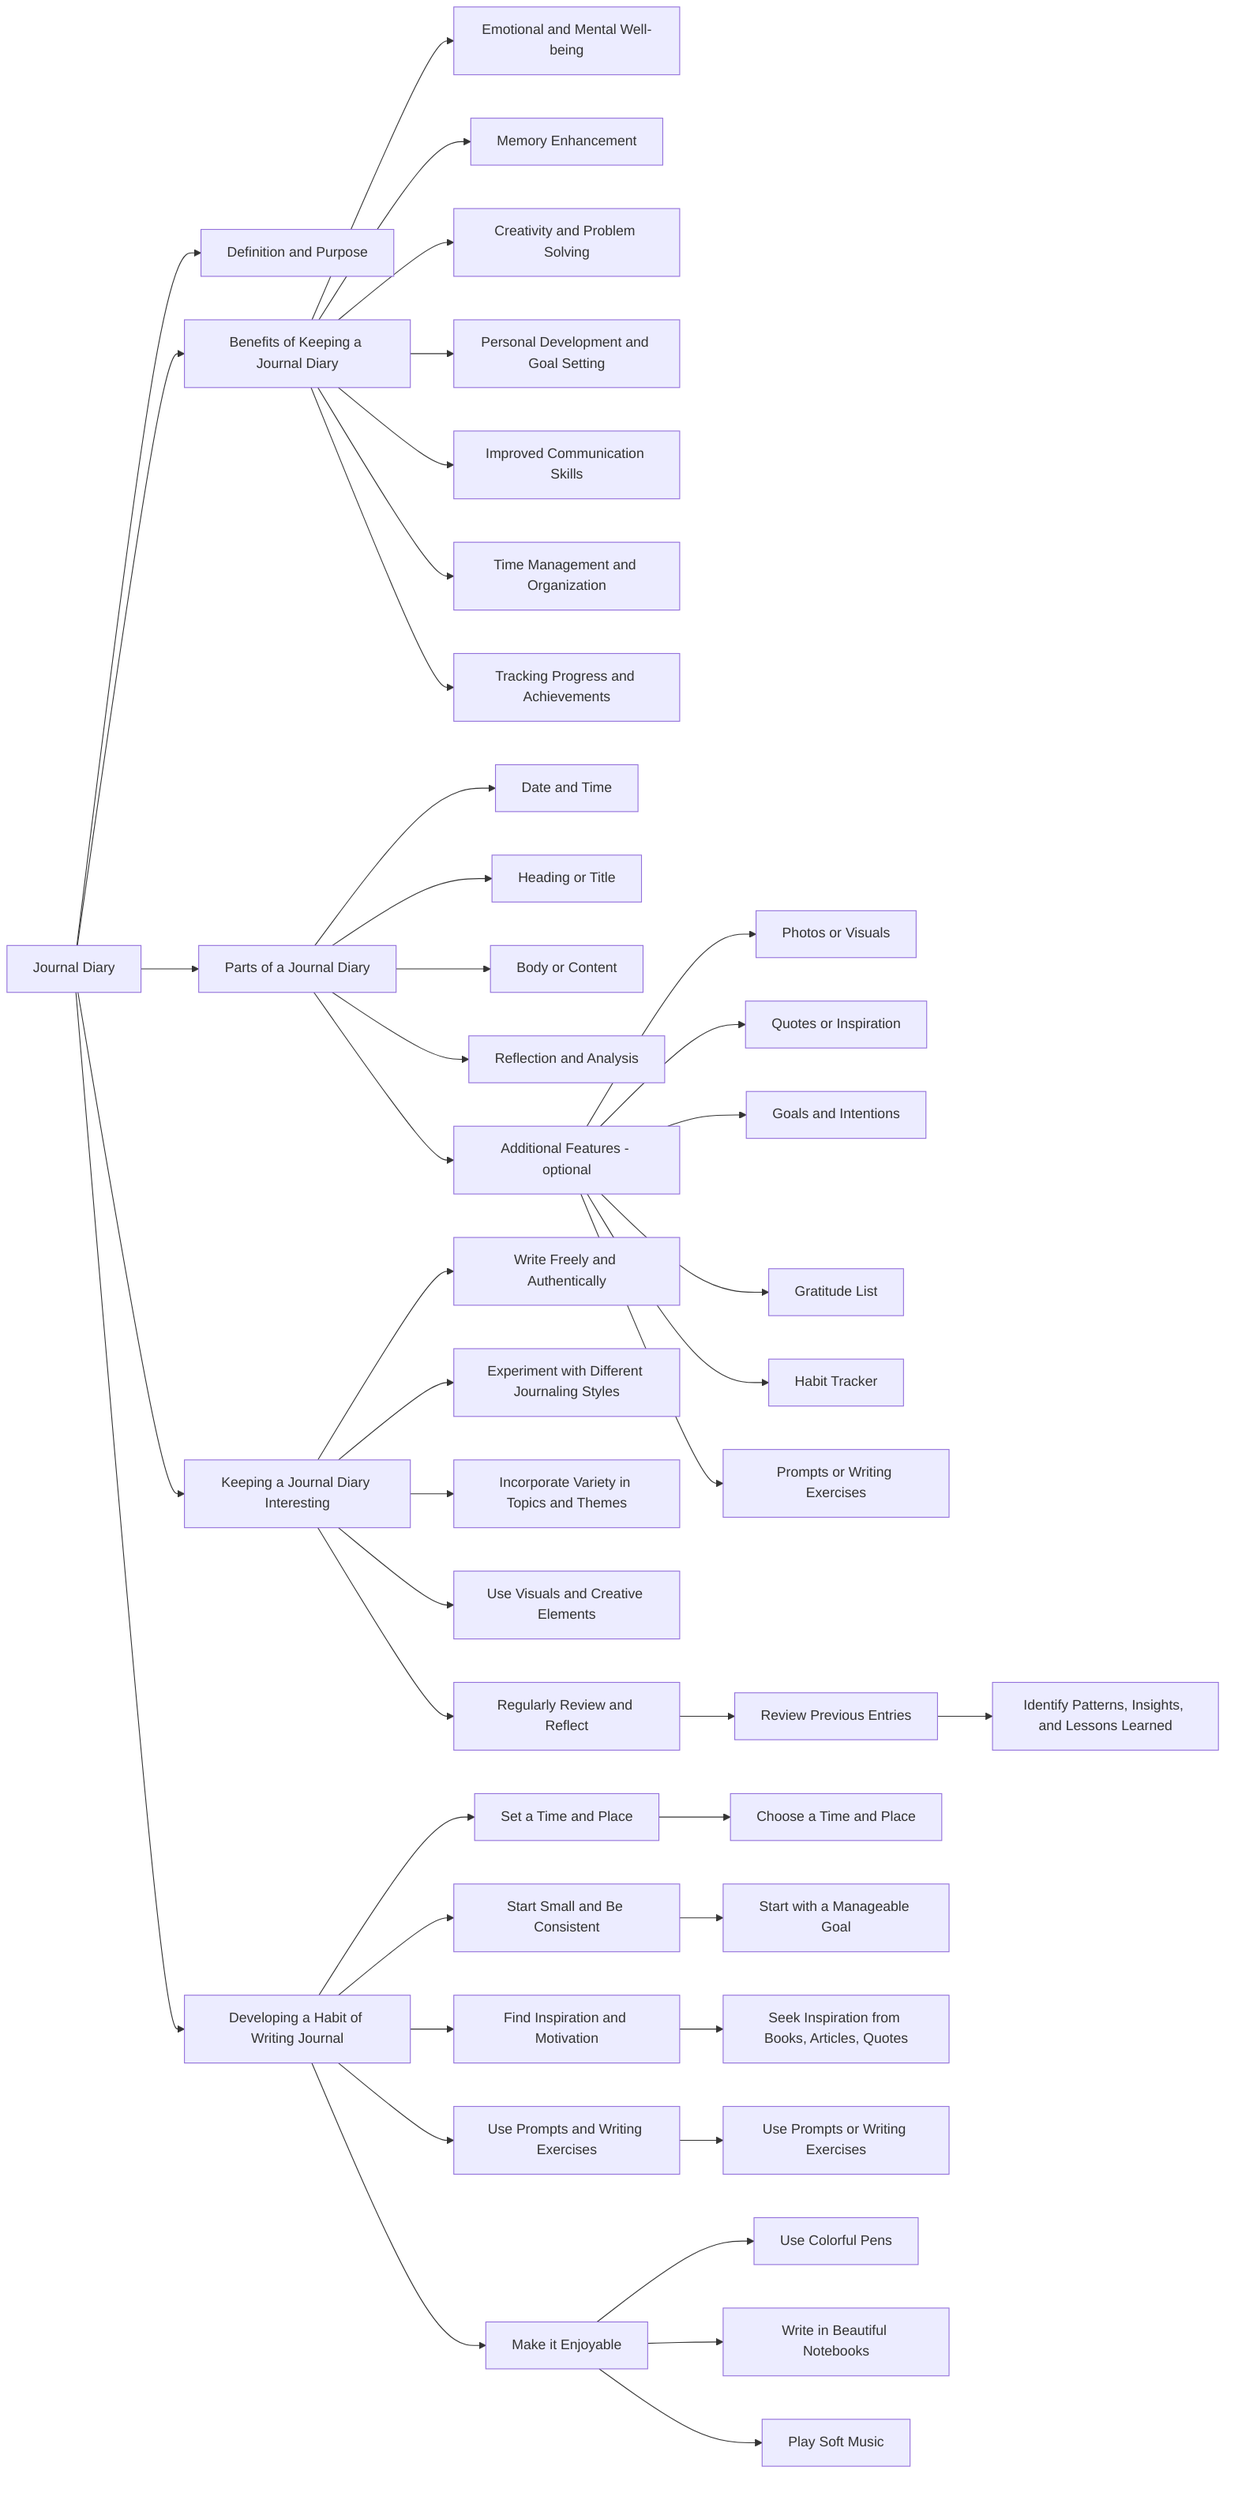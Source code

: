 graph LR
A[Journal Diary] --> B[Definition and Purpose]
A --> C[Benefits of Keeping a Journal Diary]
C --> D[Emotional and Mental Well-being]
C --> E[Memory Enhancement]
C --> F[Creativity and Problem Solving]
C --> G[Personal Development and Goal Setting]
C --> H[Improved Communication Skills]
C --> I[Time Management and Organization]
C --> J[Tracking Progress and Achievements]
A --> K[Parts of a Journal Diary]
K --> L[Date and Time]
K --> M[Heading or Title]
K --> N[Body or Content]
K --> O[Reflection and Analysis]
K --> P[Additional Features - optional]
P --> Q[Photos or Visuals]
P --> R[Quotes or Inspiration]
P --> S[Goals and Intentions]
P --> T[Gratitude List]
P --> U[Habit Tracker]
P --> V[Prompts or Writing Exercises]
A --> W[Keeping a Journal Diary Interesting]
W --> X[Write Freely and Authentically]
W --> Y[Experiment with Different Journaling Styles]
W --> Z[Incorporate Variety in Topics and Themes]
W --> AA[Use Visuals and Creative Elements]
W --> BB[Regularly Review and Reflect]
A --> CC[Developing a Habit of Writing Journal]
CC --> DD[Set a Time and Place]
CC --> EE[Start Small and Be Consistent]
CC --> FF[Find Inspiration and Motivation]
CC --> GG[Use Prompts and Writing Exercises]
CC --> HH[Make it Enjoyable]
BB --> II[Review Previous Entries]
II --> JJ[Identify Patterns, Insights, and Lessons Learned]
DD --> KK[Choose a Time and Place]
EE --> LL[Start with a Manageable Goal]
FF --> MM[Seek Inspiration from Books, Articles, Quotes]
GG --> NN[Use Prompts or Writing Exercises]
HH --> OO[Use Colorful Pens]
HH --> PP[Write in Beautiful Notebooks]
HH --> QQ[Play Soft Music]